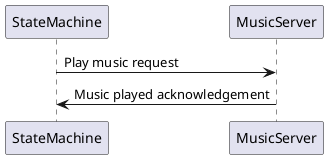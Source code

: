 @startuml SequenceDiagram

StateMachine -> MusicServer : Play music request
MusicServer -> StateMachine : Music played acknowledgement

@enduml


